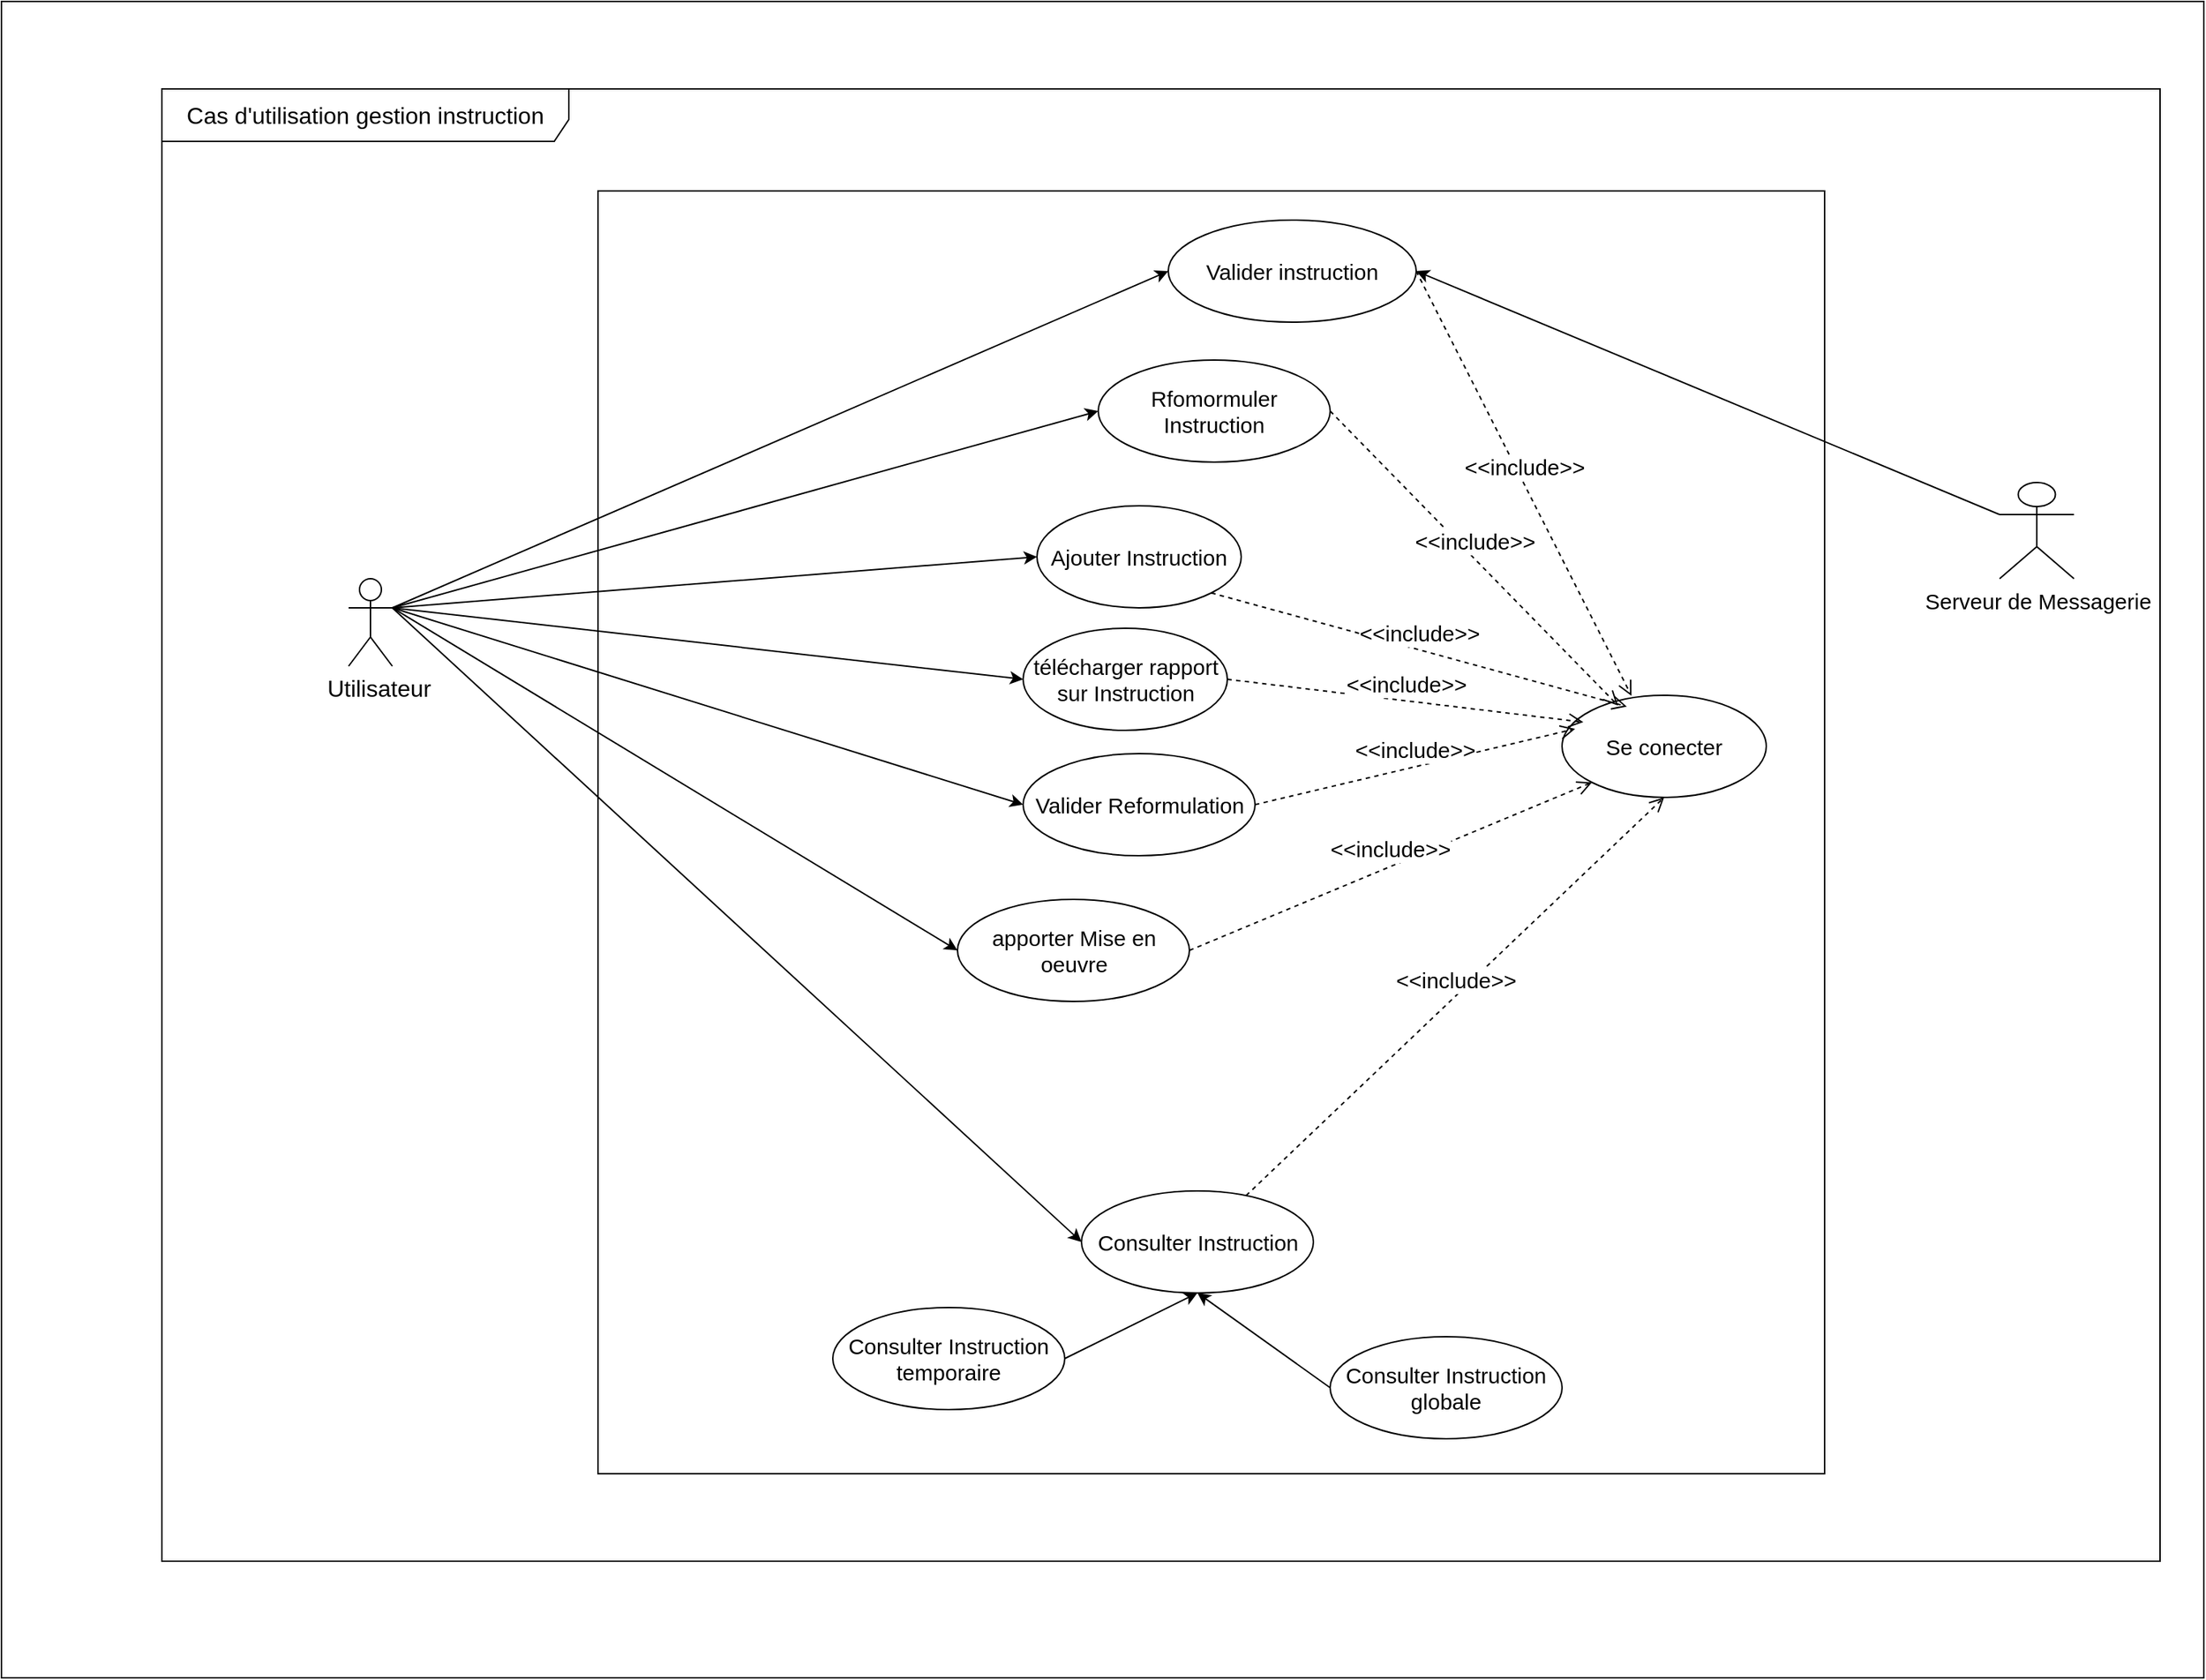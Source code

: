 <mxfile version="24.8.3">
  <diagram name="Page-1" id="NBKFp10L9uPVosnLDrqb">
    <mxGraphModel dx="4900" dy="5532" grid="1" gridSize="10" guides="1" tooltips="1" connect="1" arrows="1" fold="1" page="1" pageScale="1" pageWidth="3300" pageHeight="4681" math="0" shadow="0">
      <root>
        <mxCell id="0" />
        <mxCell id="1" parent="0" />
        <mxCell id="dgx-T4eIQZ_jj4Xee6YU-12" value="" style="rounded=0;whiteSpace=wrap;html=1;" vertex="1" parent="1">
          <mxGeometry x="-140" y="-260" width="1510" height="1150" as="geometry" />
        </mxCell>
        <mxCell id="dgx-T4eIQZ_jj4Xee6YU-13" value="&lt;font style=&quot;font-size: 16px;&quot;&gt;Cas d&#39;utilisation gestion instruction&lt;/font&gt;" style="shape=umlFrame;whiteSpace=wrap;html=1;pointerEvents=0;recursiveResize=0;container=1;collapsible=0;width=279;height=36;" vertex="1" parent="1">
          <mxGeometry x="-30" y="-200" width="1370" height="1010" as="geometry" />
        </mxCell>
        <mxCell id="dgx-T4eIQZ_jj4Xee6YU-14" value="&lt;font style=&quot;font-size: 15px;&quot;&gt;Consulter Réunion&lt;/font&gt;" style="ellipse;whiteSpace=wrap;html=1;" vertex="1" parent="dgx-T4eIQZ_jj4Xee6YU-13">
          <mxGeometry x="555" y="356" width="140" height="70" as="geometry" />
        </mxCell>
        <mxCell id="dgx-T4eIQZ_jj4Xee6YU-15" value="&lt;font style=&quot;font-size: 15px;&quot;&gt;Supprimer Reunion&lt;/font&gt;" style="ellipse;whiteSpace=wrap;html=1;" vertex="1" parent="dgx-T4eIQZ_jj4Xee6YU-13">
          <mxGeometry x="529" y="256" width="140" height="70" as="geometry" />
        </mxCell>
        <mxCell id="dgx-T4eIQZ_jj4Xee6YU-16" value="" style="rounded=0;whiteSpace=wrap;html=1;" vertex="1" parent="dgx-T4eIQZ_jj4Xee6YU-13">
          <mxGeometry x="299" y="70" width="841" height="880" as="geometry" />
        </mxCell>
        <mxCell id="dgx-T4eIQZ_jj4Xee6YU-17" value="&lt;font style=&quot;font-size: 15px;&quot;&gt;Serveur de Messagerie&lt;/font&gt;" style="shape=umlActor;verticalLabelPosition=bottom;verticalAlign=top;html=1;outlineConnect=0;" vertex="1" parent="dgx-T4eIQZ_jj4Xee6YU-13">
          <mxGeometry x="1260" y="270" width="51" height="66" as="geometry" />
        </mxCell>
        <mxCell id="dgx-T4eIQZ_jj4Xee6YU-18" value="Utilisateur" style="text;html=1;align=center;verticalAlign=middle;whiteSpace=wrap;rounded=0;fontSize=16;" vertex="1" parent="dgx-T4eIQZ_jj4Xee6YU-13">
          <mxGeometry x="119" y="396" width="60" height="30" as="geometry" />
        </mxCell>
        <mxCell id="dgx-T4eIQZ_jj4Xee6YU-19" value="&lt;font style=&quot;font-size: 15px;&quot;&gt;Consulter Instruction&lt;/font&gt;" style="ellipse;whiteSpace=wrap;html=1;" vertex="1" parent="dgx-T4eIQZ_jj4Xee6YU-13">
          <mxGeometry x="630.5" y="756" width="159" height="70" as="geometry" />
        </mxCell>
        <mxCell id="dgx-T4eIQZ_jj4Xee6YU-20" value="&lt;font style=&quot;font-size: 15px;&quot;&gt;Ajouter Instruction&lt;/font&gt;" style="ellipse;whiteSpace=wrap;html=1;" vertex="1" parent="dgx-T4eIQZ_jj4Xee6YU-13">
          <mxGeometry x="600" y="286" width="140" height="70" as="geometry" />
        </mxCell>
        <mxCell id="dgx-T4eIQZ_jj4Xee6YU-22" value="&lt;font style=&quot;font-size: 15px;&quot;&gt;Valider instruction&lt;/font&gt;" style="ellipse;whiteSpace=wrap;html=1;" vertex="1" parent="dgx-T4eIQZ_jj4Xee6YU-13">
          <mxGeometry x="690" y="90" width="170" height="70" as="geometry" />
        </mxCell>
        <mxCell id="dgx-T4eIQZ_jj4Xee6YU-24" value="" style="shape=umlActor;verticalLabelPosition=bottom;verticalAlign=top;html=1;outlineConnect=0;" vertex="1" parent="dgx-T4eIQZ_jj4Xee6YU-13">
          <mxGeometry x="128" y="336" width="30" height="60" as="geometry" />
        </mxCell>
        <mxCell id="dgx-T4eIQZ_jj4Xee6YU-34" value="&lt;span style=&quot;font-size: 15px;&quot;&gt;Valider Reformulation&lt;/span&gt;" style="ellipse;whiteSpace=wrap;html=1;" vertex="1" parent="dgx-T4eIQZ_jj4Xee6YU-13">
          <mxGeometry x="590.5" y="456" width="159" height="70" as="geometry" />
        </mxCell>
        <mxCell id="dgx-T4eIQZ_jj4Xee6YU-60" value="&lt;span style=&quot;font-size: 15px;&quot;&gt;Rfomormuler Instruction&lt;/span&gt;" style="ellipse;whiteSpace=wrap;html=1;" vertex="1" parent="dgx-T4eIQZ_jj4Xee6YU-13">
          <mxGeometry x="642" y="186" width="159" height="70" as="geometry" />
        </mxCell>
        <mxCell id="dgx-T4eIQZ_jj4Xee6YU-59" value="&lt;span style=&quot;font-size: 15px;&quot;&gt;apporter Mise en oeuvre&lt;/span&gt;" style="ellipse;whiteSpace=wrap;html=1;" vertex="1" parent="dgx-T4eIQZ_jj4Xee6YU-13">
          <mxGeometry x="545.5" y="556" width="159" height="70" as="geometry" />
        </mxCell>
        <mxCell id="dgx-T4eIQZ_jj4Xee6YU-64" value="&lt;span style=&quot;font-size: 15px;&quot;&gt;Consulter Instruction globale&lt;/span&gt;" style="ellipse;whiteSpace=wrap;html=1;" vertex="1" parent="dgx-T4eIQZ_jj4Xee6YU-13">
          <mxGeometry x="801" y="856" width="159" height="70" as="geometry" />
        </mxCell>
        <mxCell id="dgx-T4eIQZ_jj4Xee6YU-29" value="&lt;font style=&quot;font-size: 15px;&quot;&gt;Se conecter&lt;/font&gt;" style="ellipse;whiteSpace=wrap;html=1;" vertex="1" parent="dgx-T4eIQZ_jj4Xee6YU-13">
          <mxGeometry x="960" y="416" width="140" height="70" as="geometry" />
        </mxCell>
        <mxCell id="dgx-T4eIQZ_jj4Xee6YU-30" value="&lt;font style=&quot;font-size: 15px;&quot;&gt;&amp;lt;&amp;lt;include&amp;gt;&amp;gt;&lt;/font&gt;" style="html=1;verticalAlign=bottom;endArrow=open;dashed=1;endSize=8;curved=0;rounded=0;exitX=1;exitY=1;exitDx=0;exitDy=0;entryX=0.317;entryY=0.11;entryDx=0;entryDy=0;entryPerimeter=0;" edge="1" parent="dgx-T4eIQZ_jj4Xee6YU-13" source="dgx-T4eIQZ_jj4Xee6YU-20" target="dgx-T4eIQZ_jj4Xee6YU-29">
          <mxGeometry relative="1" as="geometry">
            <mxPoint x="600" y="316" as="sourcePoint" />
            <mxPoint x="520" y="316" as="targetPoint" />
          </mxGeometry>
        </mxCell>
        <mxCell id="dgx-T4eIQZ_jj4Xee6YU-32" value="&lt;font style=&quot;font-size: 15px;&quot;&gt;&amp;lt;&amp;lt;include&amp;gt;&amp;gt;&lt;/font&gt;" style="html=1;verticalAlign=bottom;endArrow=open;dashed=1;endSize=8;curved=0;rounded=0;entryX=0.5;entryY=1;entryDx=0;entryDy=0;" edge="1" parent="dgx-T4eIQZ_jj4Xee6YU-13" source="dgx-T4eIQZ_jj4Xee6YU-19" target="dgx-T4eIQZ_jj4Xee6YU-29">
          <mxGeometry relative="1" as="geometry">
            <mxPoint x="710" y="336" as="sourcePoint" />
            <mxPoint x="630" y="336" as="targetPoint" />
          </mxGeometry>
        </mxCell>
        <mxCell id="dgx-T4eIQZ_jj4Xee6YU-33" value="&lt;font style=&quot;font-size: 15px;&quot;&gt;&amp;lt;&amp;lt;include&amp;gt;&amp;gt;&lt;/font&gt;" style="html=1;verticalAlign=bottom;endArrow=open;dashed=1;endSize=8;curved=0;rounded=0;exitX=1;exitY=0.5;exitDx=0;exitDy=0;entryX=0.34;entryY=0.005;entryDx=0;entryDy=0;entryPerimeter=0;" edge="1" parent="dgx-T4eIQZ_jj4Xee6YU-13" source="dgx-T4eIQZ_jj4Xee6YU-22" target="dgx-T4eIQZ_jj4Xee6YU-29">
          <mxGeometry relative="1" as="geometry">
            <mxPoint x="660" y="576" as="sourcePoint" />
            <mxPoint x="580" y="576" as="targetPoint" />
          </mxGeometry>
        </mxCell>
        <mxCell id="dgx-T4eIQZ_jj4Xee6YU-65" value="&lt;font style=&quot;font-size: 15px;&quot;&gt;&amp;lt;&amp;lt;include&amp;gt;&amp;gt;&lt;/font&gt;" style="html=1;verticalAlign=bottom;endArrow=open;dashed=1;endSize=8;curved=0;rounded=0;exitX=1;exitY=0.5;exitDx=0;exitDy=0;entryX=0.274;entryY=0.1;entryDx=0;entryDy=0;entryPerimeter=0;" edge="1" parent="dgx-T4eIQZ_jj4Xee6YU-13" source="dgx-T4eIQZ_jj4Xee6YU-60" target="dgx-T4eIQZ_jj4Xee6YU-29">
          <mxGeometry relative="1" as="geometry">
            <mxPoint x="669" y="226" as="sourcePoint" />
            <mxPoint x="945" y="304" as="targetPoint" />
          </mxGeometry>
        </mxCell>
        <mxCell id="dgx-T4eIQZ_jj4Xee6YU-66" value="&lt;font style=&quot;font-size: 15px;&quot;&gt;&amp;lt;&amp;lt;include&amp;gt;&amp;gt;&lt;/font&gt;" style="html=1;verticalAlign=bottom;endArrow=open;dashed=1;endSize=8;curved=0;rounded=0;exitX=1;exitY=0.5;exitDx=0;exitDy=0;entryX=0.064;entryY=0.329;entryDx=0;entryDy=0;entryPerimeter=0;" edge="1" parent="dgx-T4eIQZ_jj4Xee6YU-13" source="dgx-T4eIQZ_jj4Xee6YU-34" target="dgx-T4eIQZ_jj4Xee6YU-29">
          <mxGeometry relative="1" as="geometry">
            <mxPoint x="850" y="626" as="sourcePoint" />
            <mxPoint x="1126" y="704" as="targetPoint" />
          </mxGeometry>
        </mxCell>
        <mxCell id="dgx-T4eIQZ_jj4Xee6YU-63" value="&lt;span style=&quot;font-size: 15px;&quot;&gt;Consulter Instruction temporaire&lt;/span&gt;" style="ellipse;whiteSpace=wrap;html=1;" vertex="1" parent="dgx-T4eIQZ_jj4Xee6YU-13">
          <mxGeometry x="460" y="836" width="159" height="70" as="geometry" />
        </mxCell>
        <mxCell id="dgx-T4eIQZ_jj4Xee6YU-67" value="" style="endArrow=classic;html=1;rounded=0;exitX=1;exitY=0.333;exitDx=0;exitDy=0;exitPerimeter=0;entryX=0;entryY=0.5;entryDx=0;entryDy=0;" edge="1" parent="dgx-T4eIQZ_jj4Xee6YU-13" source="dgx-T4eIQZ_jj4Xee6YU-24" target="dgx-T4eIQZ_jj4Xee6YU-59">
          <mxGeometry width="50" height="50" relative="1" as="geometry">
            <mxPoint x="560" y="596" as="sourcePoint" />
            <mxPoint x="610" y="546" as="targetPoint" />
          </mxGeometry>
        </mxCell>
        <mxCell id="dgx-T4eIQZ_jj4Xee6YU-68" value="" style="endArrow=classic;html=1;rounded=0;exitX=1;exitY=0.333;exitDx=0;exitDy=0;exitPerimeter=0;entryX=0;entryY=0.5;entryDx=0;entryDy=0;" edge="1" parent="dgx-T4eIQZ_jj4Xee6YU-13" source="dgx-T4eIQZ_jj4Xee6YU-24" target="dgx-T4eIQZ_jj4Xee6YU-20">
          <mxGeometry width="50" height="50" relative="1" as="geometry">
            <mxPoint x="560" y="466" as="sourcePoint" />
            <mxPoint x="610" y="416" as="targetPoint" />
          </mxGeometry>
        </mxCell>
        <mxCell id="dgx-T4eIQZ_jj4Xee6YU-69" value="" style="endArrow=classic;html=1;rounded=0;exitX=1;exitY=0.333;exitDx=0;exitDy=0;exitPerimeter=0;entryX=0;entryY=0.5;entryDx=0;entryDy=0;" edge="1" parent="dgx-T4eIQZ_jj4Xee6YU-13" source="dgx-T4eIQZ_jj4Xee6YU-24" target="dgx-T4eIQZ_jj4Xee6YU-34">
          <mxGeometry width="50" height="50" relative="1" as="geometry">
            <mxPoint x="560" y="466" as="sourcePoint" />
            <mxPoint x="610" y="416" as="targetPoint" />
          </mxGeometry>
        </mxCell>
        <mxCell id="dgx-T4eIQZ_jj4Xee6YU-70" value="" style="endArrow=classic;html=1;rounded=0;exitX=1;exitY=0.333;exitDx=0;exitDy=0;exitPerimeter=0;entryX=0;entryY=0.5;entryDx=0;entryDy=0;" edge="1" parent="dgx-T4eIQZ_jj4Xee6YU-13" source="dgx-T4eIQZ_jj4Xee6YU-24" target="dgx-T4eIQZ_jj4Xee6YU-19">
          <mxGeometry width="50" height="50" relative="1" as="geometry">
            <mxPoint x="560" y="596" as="sourcePoint" />
            <mxPoint x="610" y="546" as="targetPoint" />
          </mxGeometry>
        </mxCell>
        <mxCell id="dgx-T4eIQZ_jj4Xee6YU-72" value="" style="endArrow=classic;html=1;rounded=0;exitX=1;exitY=0.5;exitDx=0;exitDy=0;entryX=0.5;entryY=1;entryDx=0;entryDy=0;" edge="1" parent="dgx-T4eIQZ_jj4Xee6YU-13" source="dgx-T4eIQZ_jj4Xee6YU-63" target="dgx-T4eIQZ_jj4Xee6YU-19">
          <mxGeometry width="50" height="50" relative="1" as="geometry">
            <mxPoint x="560" y="866" as="sourcePoint" />
            <mxPoint x="610" y="816" as="targetPoint" />
          </mxGeometry>
        </mxCell>
        <mxCell id="dgx-T4eIQZ_jj4Xee6YU-73" value="" style="endArrow=classic;html=1;rounded=0;exitX=0;exitY=0.5;exitDx=0;exitDy=0;entryX=0.5;entryY=1;entryDx=0;entryDy=0;" edge="1" parent="dgx-T4eIQZ_jj4Xee6YU-13" source="dgx-T4eIQZ_jj4Xee6YU-64" target="dgx-T4eIQZ_jj4Xee6YU-19">
          <mxGeometry width="50" height="50" relative="1" as="geometry">
            <mxPoint x="560" y="866" as="sourcePoint" />
            <mxPoint x="610" y="816" as="targetPoint" />
          </mxGeometry>
        </mxCell>
        <mxCell id="dgx-T4eIQZ_jj4Xee6YU-74" value="&lt;font style=&quot;font-size: 15px;&quot;&gt;&amp;lt;&amp;lt;include&amp;gt;&amp;gt;&lt;/font&gt;" style="html=1;verticalAlign=bottom;endArrow=open;dashed=1;endSize=8;curved=0;rounded=0;exitX=1;exitY=0.5;exitDx=0;exitDy=0;entryX=0;entryY=1;entryDx=0;entryDy=0;" edge="1" parent="dgx-T4eIQZ_jj4Xee6YU-13" source="dgx-T4eIQZ_jj4Xee6YU-59" target="dgx-T4eIQZ_jj4Xee6YU-29">
          <mxGeometry relative="1" as="geometry">
            <mxPoint x="759" y="558" as="sourcePoint" />
            <mxPoint x="979" y="506" as="targetPoint" />
          </mxGeometry>
        </mxCell>
        <mxCell id="dgx-T4eIQZ_jj4Xee6YU-75" value="" style="endArrow=classic;html=1;rounded=0;exitX=1;exitY=0.333;exitDx=0;exitDy=0;exitPerimeter=0;entryX=0;entryY=0.5;entryDx=0;entryDy=0;" edge="1" parent="dgx-T4eIQZ_jj4Xee6YU-13" source="dgx-T4eIQZ_jj4Xee6YU-24" target="dgx-T4eIQZ_jj4Xee6YU-60">
          <mxGeometry width="50" height="50" relative="1" as="geometry">
            <mxPoint x="560" y="336" as="sourcePoint" />
            <mxPoint x="610" y="286" as="targetPoint" />
          </mxGeometry>
        </mxCell>
        <mxCell id="dgx-T4eIQZ_jj4Xee6YU-76" value="" style="endArrow=classic;html=1;rounded=0;exitX=1;exitY=0.333;exitDx=0;exitDy=0;exitPerimeter=0;entryX=0;entryY=0.5;entryDx=0;entryDy=0;" edge="1" parent="dgx-T4eIQZ_jj4Xee6YU-13" source="dgx-T4eIQZ_jj4Xee6YU-24" target="dgx-T4eIQZ_jj4Xee6YU-22">
          <mxGeometry width="50" height="50" relative="1" as="geometry">
            <mxPoint x="560" y="336" as="sourcePoint" />
            <mxPoint x="610" y="286" as="targetPoint" />
          </mxGeometry>
        </mxCell>
        <mxCell id="dgx-T4eIQZ_jj4Xee6YU-77" value="" style="endArrow=classic;html=1;rounded=0;entryX=1;entryY=0.5;entryDx=0;entryDy=0;exitX=0;exitY=0.333;exitDx=0;exitDy=0;exitPerimeter=0;" edge="1" parent="dgx-T4eIQZ_jj4Xee6YU-13" source="dgx-T4eIQZ_jj4Xee6YU-17" target="dgx-T4eIQZ_jj4Xee6YU-22">
          <mxGeometry width="50" height="50" relative="1" as="geometry">
            <mxPoint x="790" y="220" as="sourcePoint" />
            <mxPoint x="840" y="170" as="targetPoint" />
          </mxGeometry>
        </mxCell>
        <mxCell id="dgx-T4eIQZ_jj4Xee6YU-78" value="&lt;font style=&quot;font-size: 15px;&quot;&gt;télécharger rapport sur Instruction&lt;/font&gt;" style="ellipse;whiteSpace=wrap;html=1;" vertex="1" parent="dgx-T4eIQZ_jj4Xee6YU-13">
          <mxGeometry x="590.5" y="370" width="140" height="70" as="geometry" />
        </mxCell>
        <mxCell id="dgx-T4eIQZ_jj4Xee6YU-79" value="" style="endArrow=classic;html=1;rounded=0;exitX=1;exitY=0.333;exitDx=0;exitDy=0;exitPerimeter=0;entryX=0;entryY=0.5;entryDx=0;entryDy=0;" edge="1" parent="dgx-T4eIQZ_jj4Xee6YU-13" source="dgx-T4eIQZ_jj4Xee6YU-24" target="dgx-T4eIQZ_jj4Xee6YU-78">
          <mxGeometry width="50" height="50" relative="1" as="geometry">
            <mxPoint x="500" y="440" as="sourcePoint" />
            <mxPoint x="550" y="390" as="targetPoint" />
          </mxGeometry>
        </mxCell>
        <mxCell id="dgx-T4eIQZ_jj4Xee6YU-80" value="&lt;font style=&quot;font-size: 15px;&quot;&gt;&amp;lt;&amp;lt;include&amp;gt;&amp;gt;&lt;/font&gt;" style="html=1;verticalAlign=bottom;endArrow=open;dashed=1;endSize=8;curved=0;rounded=0;exitX=1;exitY=0.5;exitDx=0;exitDy=0;entryX=0.104;entryY=0.263;entryDx=0;entryDy=0;entryPerimeter=0;" edge="1" parent="dgx-T4eIQZ_jj4Xee6YU-13" source="dgx-T4eIQZ_jj4Xee6YU-78" target="dgx-T4eIQZ_jj4Xee6YU-29">
          <mxGeometry relative="1" as="geometry">
            <mxPoint x="729" y="356" as="sourcePoint" />
            <mxPoint x="1014" y="434" as="targetPoint" />
          </mxGeometry>
        </mxCell>
      </root>
    </mxGraphModel>
  </diagram>
</mxfile>
